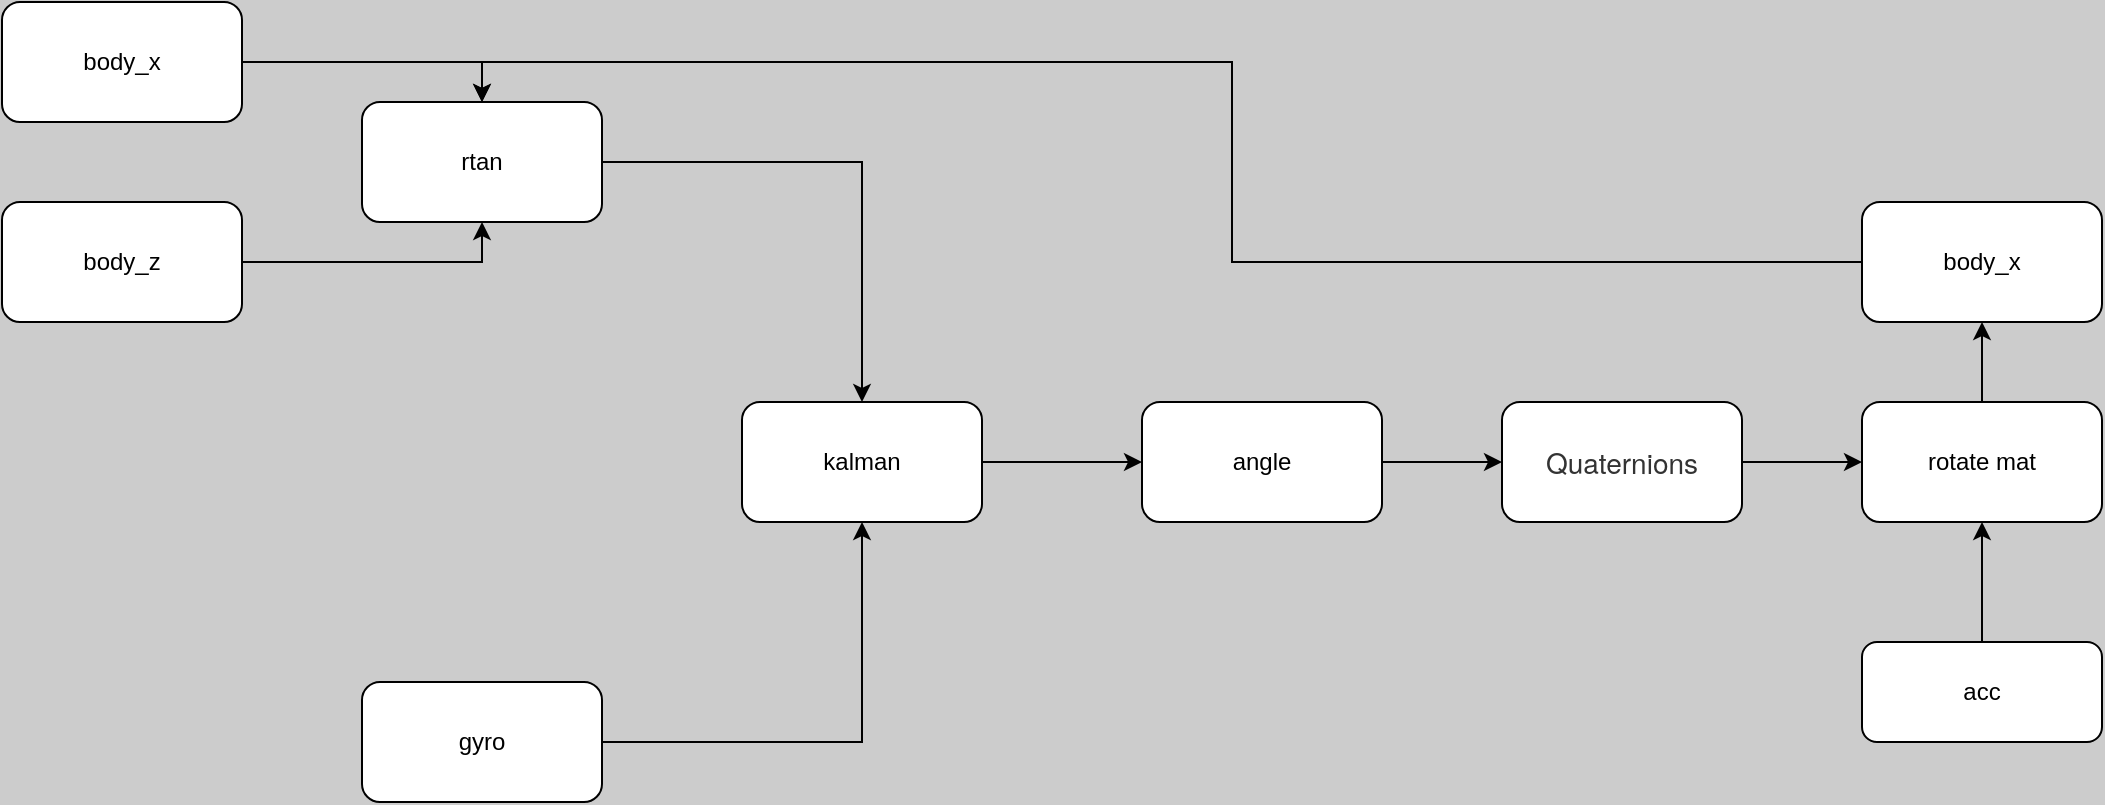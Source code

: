 <mxfile version="20.0.1" type="github">
  <diagram id="EGyfHOqQHzM3bco-mIKR" name="Page-1">
    <mxGraphModel dx="1550" dy="867" grid="1" gridSize="10" guides="1" tooltips="1" connect="1" arrows="1" fold="1" page="1" pageScale="1" pageWidth="4681" pageHeight="3300" background="#CCCCCC" math="0" shadow="0">
      <root>
        <mxCell id="0" />
        <mxCell id="1" parent="0" />
        <mxCell id="4gWi5U3IIuptafk-R6Cx-3" style="edgeStyle=orthogonalEdgeStyle;rounded=0;orthogonalLoop=1;jettySize=auto;html=1;exitX=1;exitY=0.5;exitDx=0;exitDy=0;entryX=0.5;entryY=0;entryDx=0;entryDy=0;" edge="1" parent="1" source="i2t13YRxOIJYQZuqHLaz-1" target="4gWi5U3IIuptafk-R6Cx-2">
          <mxGeometry relative="1" as="geometry" />
        </mxCell>
        <mxCell id="i2t13YRxOIJYQZuqHLaz-1" value="body_x" style="rounded=1;whiteSpace=wrap;html=1;" parent="1" vertex="1">
          <mxGeometry x="1380" y="1520" width="120" height="60" as="geometry" />
        </mxCell>
        <mxCell id="4gWi5U3IIuptafk-R6Cx-4" style="edgeStyle=orthogonalEdgeStyle;rounded=0;orthogonalLoop=1;jettySize=auto;html=1;exitX=1;exitY=0.5;exitDx=0;exitDy=0;entryX=0.5;entryY=1;entryDx=0;entryDy=0;" edge="1" parent="1" source="4gWi5U3IIuptafk-R6Cx-1" target="4gWi5U3IIuptafk-R6Cx-2">
          <mxGeometry relative="1" as="geometry" />
        </mxCell>
        <mxCell id="4gWi5U3IIuptafk-R6Cx-1" value="body_z" style="rounded=1;whiteSpace=wrap;html=1;" vertex="1" parent="1">
          <mxGeometry x="1380" y="1620" width="120" height="60" as="geometry" />
        </mxCell>
        <mxCell id="4gWi5U3IIuptafk-R6Cx-6" style="edgeStyle=orthogonalEdgeStyle;rounded=0;orthogonalLoop=1;jettySize=auto;html=1;exitX=1;exitY=0.5;exitDx=0;exitDy=0;entryX=0.5;entryY=0;entryDx=0;entryDy=0;" edge="1" parent="1" source="4gWi5U3IIuptafk-R6Cx-2" target="4gWi5U3IIuptafk-R6Cx-5">
          <mxGeometry relative="1" as="geometry" />
        </mxCell>
        <mxCell id="4gWi5U3IIuptafk-R6Cx-2" value="rtan" style="rounded=1;whiteSpace=wrap;html=1;" vertex="1" parent="1">
          <mxGeometry x="1560" y="1570" width="120" height="60" as="geometry" />
        </mxCell>
        <mxCell id="4gWi5U3IIuptafk-R6Cx-10" style="edgeStyle=orthogonalEdgeStyle;rounded=0;orthogonalLoop=1;jettySize=auto;html=1;exitX=1;exitY=0.5;exitDx=0;exitDy=0;entryX=0;entryY=0.5;entryDx=0;entryDy=0;" edge="1" parent="1" source="4gWi5U3IIuptafk-R6Cx-5" target="4gWi5U3IIuptafk-R6Cx-9">
          <mxGeometry relative="1" as="geometry" />
        </mxCell>
        <mxCell id="4gWi5U3IIuptafk-R6Cx-5" value="kalman" style="rounded=1;whiteSpace=wrap;html=1;" vertex="1" parent="1">
          <mxGeometry x="1750" y="1720" width="120" height="60" as="geometry" />
        </mxCell>
        <mxCell id="4gWi5U3IIuptafk-R6Cx-8" style="edgeStyle=orthogonalEdgeStyle;rounded=0;orthogonalLoop=1;jettySize=auto;html=1;exitX=1;exitY=0.5;exitDx=0;exitDy=0;entryX=0.5;entryY=1;entryDx=0;entryDy=0;" edge="1" parent="1" source="4gWi5U3IIuptafk-R6Cx-7" target="4gWi5U3IIuptafk-R6Cx-5">
          <mxGeometry relative="1" as="geometry" />
        </mxCell>
        <mxCell id="4gWi5U3IIuptafk-R6Cx-7" value="gyro" style="rounded=1;whiteSpace=wrap;html=1;" vertex="1" parent="1">
          <mxGeometry x="1560" y="1860" width="120" height="60" as="geometry" />
        </mxCell>
        <mxCell id="4gWi5U3IIuptafk-R6Cx-12" style="edgeStyle=orthogonalEdgeStyle;rounded=0;orthogonalLoop=1;jettySize=auto;html=1;exitX=1;exitY=0.5;exitDx=0;exitDy=0;entryX=0;entryY=0.5;entryDx=0;entryDy=0;" edge="1" parent="1" source="4gWi5U3IIuptafk-R6Cx-9" target="4gWi5U3IIuptafk-R6Cx-11">
          <mxGeometry relative="1" as="geometry" />
        </mxCell>
        <mxCell id="4gWi5U3IIuptafk-R6Cx-9" value="angle" style="rounded=1;whiteSpace=wrap;html=1;" vertex="1" parent="1">
          <mxGeometry x="1950" y="1720" width="120" height="60" as="geometry" />
        </mxCell>
        <mxCell id="4gWi5U3IIuptafk-R6Cx-14" style="edgeStyle=orthogonalEdgeStyle;rounded=0;orthogonalLoop=1;jettySize=auto;html=1;exitX=1;exitY=0.5;exitDx=0;exitDy=0;entryX=0;entryY=0.5;entryDx=0;entryDy=0;" edge="1" parent="1" source="4gWi5U3IIuptafk-R6Cx-11" target="4gWi5U3IIuptafk-R6Cx-13">
          <mxGeometry relative="1" as="geometry" />
        </mxCell>
        <mxCell id="4gWi5U3IIuptafk-R6Cx-11" value="&lt;span style=&quot;color: rgb(51, 51, 51); font-family: &amp;quot;Helvetica Neue&amp;quot;, Helvetica, Arial, &amp;quot;PingFang SC&amp;quot;, &amp;quot;Hiragino Sans GB&amp;quot;, &amp;quot;Microsoft YaHei&amp;quot;, &amp;quot;WenQuanYi Micro Hei&amp;quot;, sans-serif; font-size: 14px; text-align: start; text-indent: 28px; background-color: rgb(255, 255, 255);&quot;&gt;Quaternions&lt;/span&gt;" style="rounded=1;whiteSpace=wrap;html=1;" vertex="1" parent="1">
          <mxGeometry x="2130" y="1720" width="120" height="60" as="geometry" />
        </mxCell>
        <mxCell id="4gWi5U3IIuptafk-R6Cx-19" style="edgeStyle=orthogonalEdgeStyle;rounded=0;orthogonalLoop=1;jettySize=auto;html=1;exitX=0.5;exitY=0;exitDx=0;exitDy=0;entryX=0.5;entryY=1;entryDx=0;entryDy=0;" edge="1" parent="1" source="4gWi5U3IIuptafk-R6Cx-13" target="4gWi5U3IIuptafk-R6Cx-17">
          <mxGeometry relative="1" as="geometry" />
        </mxCell>
        <mxCell id="4gWi5U3IIuptafk-R6Cx-13" value="rotate mat" style="rounded=1;whiteSpace=wrap;html=1;" vertex="1" parent="1">
          <mxGeometry x="2310" y="1720" width="120" height="60" as="geometry" />
        </mxCell>
        <mxCell id="4gWi5U3IIuptafk-R6Cx-16" style="edgeStyle=orthogonalEdgeStyle;rounded=0;orthogonalLoop=1;jettySize=auto;html=1;exitX=0.5;exitY=0;exitDx=0;exitDy=0;entryX=0.5;entryY=1;entryDx=0;entryDy=0;" edge="1" parent="1" source="4gWi5U3IIuptafk-R6Cx-15" target="4gWi5U3IIuptafk-R6Cx-13">
          <mxGeometry relative="1" as="geometry" />
        </mxCell>
        <mxCell id="4gWi5U3IIuptafk-R6Cx-15" value="acc" style="rounded=1;whiteSpace=wrap;html=1;" vertex="1" parent="1">
          <mxGeometry x="2310" y="1840" width="120" height="50" as="geometry" />
        </mxCell>
        <mxCell id="4gWi5U3IIuptafk-R6Cx-18" style="edgeStyle=orthogonalEdgeStyle;rounded=0;orthogonalLoop=1;jettySize=auto;html=1;entryX=0.5;entryY=0;entryDx=0;entryDy=0;" edge="1" parent="1" source="4gWi5U3IIuptafk-R6Cx-17" target="4gWi5U3IIuptafk-R6Cx-2">
          <mxGeometry relative="1" as="geometry" />
        </mxCell>
        <mxCell id="4gWi5U3IIuptafk-R6Cx-17" value="body_x" style="rounded=1;whiteSpace=wrap;html=1;" vertex="1" parent="1">
          <mxGeometry x="2310" y="1620" width="120" height="60" as="geometry" />
        </mxCell>
      </root>
    </mxGraphModel>
  </diagram>
</mxfile>
